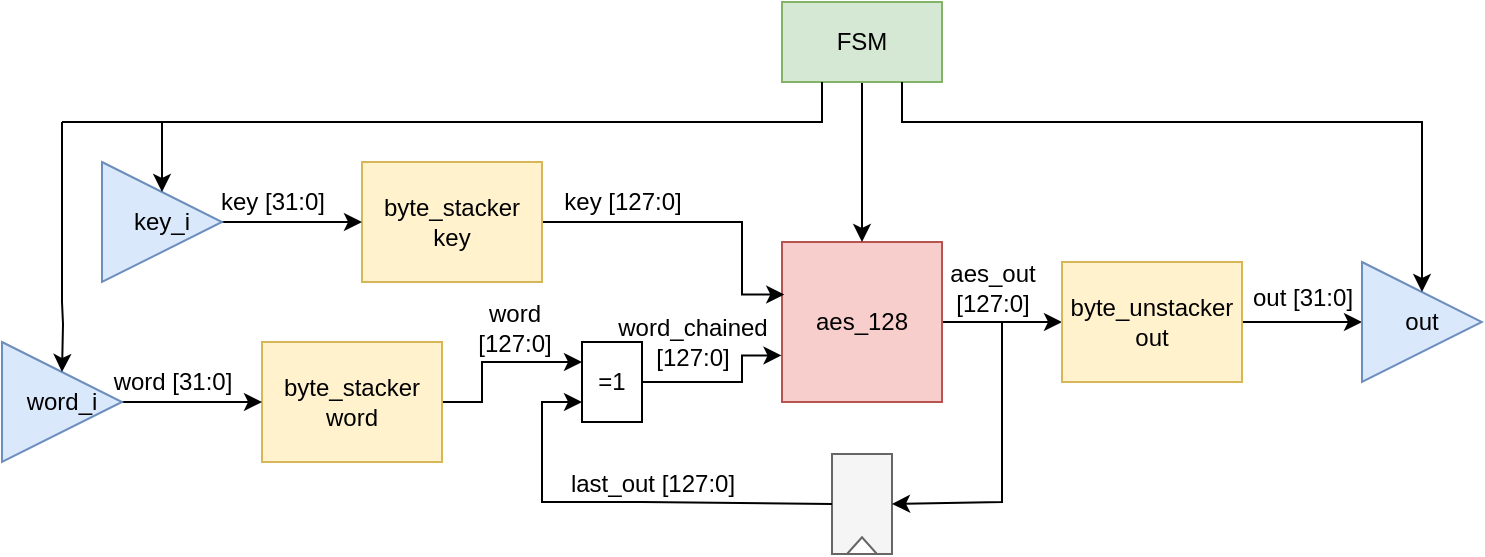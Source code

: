 <mxfile version="20.2.0" type="device"><diagram id="cbPLOwQLAhEIxyICOQtN" name="Page-1"><mxGraphModel dx="982" dy="543" grid="1" gridSize="10" guides="1" tooltips="1" connect="1" arrows="1" fold="1" page="1" pageScale="1" pageWidth="827" pageHeight="1169" math="0" shadow="0"><root><mxCell id="0"/><mxCell id="1" parent="0"/><mxCell id="SgAXbenAV0-4lwXJKQor-26" value="" style="edgeStyle=orthogonalEdgeStyle;rounded=0;orthogonalLoop=1;jettySize=auto;html=1;entryX=0;entryY=0.5;entryDx=0;entryDy=0;" parent="1" source="SgAXbenAV0-4lwXJKQor-1" target="SgAXbenAV0-4lwXJKQor-28" edge="1"><mxGeometry relative="1" as="geometry"><mxPoint x="530" y="500" as="targetPoint"/></mxGeometry></mxCell><mxCell id="SgAXbenAV0-4lwXJKQor-1" value="aes_128" style="rounded=0;whiteSpace=wrap;html=1;fillColor=#f8cecc;strokeColor=#b85450;" parent="1" vertex="1"><mxGeometry x="400" y="460" width="80" height="80" as="geometry"/></mxCell><mxCell id="SgAXbenAV0-4lwXJKQor-4" value="" style="edgeStyle=orthogonalEdgeStyle;rounded=0;orthogonalLoop=1;jettySize=auto;html=1;entryX=0.014;entryY=0.328;entryDx=0;entryDy=0;entryPerimeter=0;exitX=1;exitY=0.5;exitDx=0;exitDy=0;" parent="1" source="SgAXbenAV0-4lwXJKQor-8" target="SgAXbenAV0-4lwXJKQor-1" edge="1"><mxGeometry relative="1" as="geometry"><mxPoint x="380" y="480" as="targetPoint"/><mxPoint x="360" y="450" as="sourcePoint"/><Array as="points"><mxPoint x="380" y="450"/><mxPoint x="380" y="486"/></Array></mxGeometry></mxCell><mxCell id="SgAXbenAV0-4lwXJKQor-8" value="byte_stacker key" style="rounded=0;whiteSpace=wrap;html=1;fillColor=#fff2cc;strokeColor=#d6b656;" parent="1" vertex="1"><mxGeometry x="190" y="420" width="90" height="60" as="geometry"/></mxCell><mxCell id="SgAXbenAV0-4lwXJKQor-14" value="" style="edgeStyle=orthogonalEdgeStyle;rounded=0;orthogonalLoop=1;jettySize=auto;html=1;entryX=0;entryY=0.25;entryDx=0;entryDy=0;" parent="1" source="SgAXbenAV0-4lwXJKQor-9" target="A_sIEahZJqi15oN8YQ3Y-8" edge="1"><mxGeometry relative="1" as="geometry"><mxPoint x="290" y="550" as="targetPoint"/><Array as="points"><mxPoint x="250" y="540"/><mxPoint x="250" y="520"/></Array></mxGeometry></mxCell><mxCell id="SgAXbenAV0-4lwXJKQor-9" value="byte_stacker word" style="rounded=0;whiteSpace=wrap;html=1;fillColor=#fff2cc;strokeColor=#d6b656;" parent="1" vertex="1"><mxGeometry x="140" y="510" width="90" height="60" as="geometry"/></mxCell><mxCell id="SgAXbenAV0-4lwXJKQor-18" value="" style="edgeStyle=orthogonalEdgeStyle;rounded=0;orthogonalLoop=1;jettySize=auto;html=1;" parent="1" source="SgAXbenAV0-4lwXJKQor-16" target="SgAXbenAV0-4lwXJKQor-8" edge="1"><mxGeometry relative="1" as="geometry"/></mxCell><mxCell id="SgAXbenAV0-4lwXJKQor-16" value="key_i" style="triangle;whiteSpace=wrap;html=1;fillColor=#dae8fc;strokeColor=#6c8ebf;" parent="1" vertex="1"><mxGeometry x="60" y="420" width="60" height="60" as="geometry"/></mxCell><mxCell id="SgAXbenAV0-4lwXJKQor-19" value="" style="edgeStyle=orthogonalEdgeStyle;rounded=0;orthogonalLoop=1;jettySize=auto;html=1;" parent="1" source="SgAXbenAV0-4lwXJKQor-17" target="SgAXbenAV0-4lwXJKQor-9" edge="1"><mxGeometry relative="1" as="geometry"/></mxCell><mxCell id="SgAXbenAV0-4lwXJKQor-17" value="word_i" style="triangle;whiteSpace=wrap;html=1;fillColor=#dae8fc;strokeColor=#6c8ebf;" parent="1" vertex="1"><mxGeometry x="10" y="510" width="60" height="60" as="geometry"/></mxCell><mxCell id="SgAXbenAV0-4lwXJKQor-20" value="key [31:0]" style="text;html=1;align=center;verticalAlign=middle;resizable=0;points=[];autosize=1;strokeColor=none;fillColor=none;" parent="1" vertex="1"><mxGeometry x="110" y="430" width="70" height="20" as="geometry"/></mxCell><mxCell id="SgAXbenAV0-4lwXJKQor-23" value="word [31:0]" style="text;html=1;align=center;verticalAlign=middle;resizable=0;points=[];autosize=1;strokeColor=none;fillColor=none;" parent="1" vertex="1"><mxGeometry x="55" y="515" width="80" height="30" as="geometry"/></mxCell><mxCell id="SgAXbenAV0-4lwXJKQor-27" value="&lt;div&gt;aes_out&lt;/div&gt;&lt;div&gt;[127:0]&lt;/div&gt;" style="text;html=1;align=center;verticalAlign=middle;resizable=0;points=[];autosize=1;strokeColor=none;fillColor=none;" parent="1" vertex="1"><mxGeometry x="470" y="463" width="70" height="40" as="geometry"/></mxCell><mxCell id="SgAXbenAV0-4lwXJKQor-31" value="" style="edgeStyle=orthogonalEdgeStyle;rounded=0;orthogonalLoop=1;jettySize=auto;html=1;" parent="1" source="SgAXbenAV0-4lwXJKQor-28" target="SgAXbenAV0-4lwXJKQor-30" edge="1"><mxGeometry relative="1" as="geometry"/></mxCell><mxCell id="SgAXbenAV0-4lwXJKQor-28" value="byte_unstacker out" style="rounded=0;whiteSpace=wrap;html=1;fillColor=#fff2cc;strokeColor=#d6b656;" parent="1" vertex="1"><mxGeometry x="540" y="470" width="90" height="60" as="geometry"/></mxCell><mxCell id="SgAXbenAV0-4lwXJKQor-30" value="out" style="triangle;whiteSpace=wrap;html=1;fillColor=#dae8fc;strokeColor=#6c8ebf;" parent="1" vertex="1"><mxGeometry x="690" y="470" width="60" height="60" as="geometry"/></mxCell><mxCell id="SgAXbenAV0-4lwXJKQor-32" value="out [31:0]" style="text;html=1;align=center;verticalAlign=middle;resizable=0;points=[];autosize=1;strokeColor=none;fillColor=none;" parent="1" vertex="1"><mxGeometry x="625" y="473" width="70" height="30" as="geometry"/></mxCell><mxCell id="SgAXbenAV0-4lwXJKQor-37" value="" style="edgeStyle=orthogonalEdgeStyle;rounded=0;orthogonalLoop=1;jettySize=auto;html=1;" parent="1" source="SgAXbenAV0-4lwXJKQor-35" target="SgAXbenAV0-4lwXJKQor-1" edge="1"><mxGeometry relative="1" as="geometry"/></mxCell><mxCell id="SgAXbenAV0-4lwXJKQor-35" value="FSM" style="rounded=0;whiteSpace=wrap;html=1;fillColor=#d5e8d4;strokeColor=#82b366;" parent="1" vertex="1"><mxGeometry x="400" y="340" width="80" height="40" as="geometry"/></mxCell><mxCell id="SgAXbenAV0-4lwXJKQor-36" value="" style="endArrow=classic;html=1;rounded=0;entryX=0.5;entryY=0;entryDx=0;entryDy=0;exitX=0.75;exitY=1;exitDx=0;exitDy=0;edgeStyle=orthogonalEdgeStyle;" parent="1" source="SgAXbenAV0-4lwXJKQor-35" target="SgAXbenAV0-4lwXJKQor-30" edge="1"><mxGeometry width="50" height="50" relative="1" as="geometry"><mxPoint x="650" y="430" as="sourcePoint"/><mxPoint x="700" y="380" as="targetPoint"/><Array as="points"><mxPoint x="460" y="400"/><mxPoint x="720" y="400"/></Array></mxGeometry></mxCell><mxCell id="SgAXbenAV0-4lwXJKQor-38" value="" style="endArrow=classic;html=1;rounded=0;exitX=0.25;exitY=1;exitDx=0;exitDy=0;entryX=0.5;entryY=0;entryDx=0;entryDy=0;edgeStyle=orthogonalEdgeStyle;" parent="1" source="SgAXbenAV0-4lwXJKQor-35" target="SgAXbenAV0-4lwXJKQor-16" edge="1"><mxGeometry width="50" height="50" relative="1" as="geometry"><mxPoint x="190" y="360" as="sourcePoint"/><mxPoint x="240" y="310" as="targetPoint"/><Array as="points"><mxPoint x="420" y="400"/><mxPoint x="90" y="400"/></Array></mxGeometry></mxCell><mxCell id="SgAXbenAV0-4lwXJKQor-39" value="" style="endArrow=classic;html=1;rounded=0;entryX=0.5;entryY=0;entryDx=0;entryDy=0;edgeStyle=orthogonalEdgeStyle;" parent="1" target="SgAXbenAV0-4lwXJKQor-17" edge="1"><mxGeometry width="50" height="50" relative="1" as="geometry"><mxPoint x="40" y="490" as="sourcePoint"/><mxPoint x="220" y="270" as="targetPoint"/></mxGeometry></mxCell><mxCell id="SgAXbenAV0-4lwXJKQor-40" value="" style="endArrow=none;html=1;rounded=0;" parent="1" edge="1"><mxGeometry width="50" height="50" relative="1" as="geometry"><mxPoint x="40" y="490" as="sourcePoint"/><mxPoint x="40" y="400" as="targetPoint"/></mxGeometry></mxCell><mxCell id="SgAXbenAV0-4lwXJKQor-41" value="" style="endArrow=none;html=1;rounded=0;" parent="1" edge="1"><mxGeometry width="50" height="50" relative="1" as="geometry"><mxPoint x="40" y="400" as="sourcePoint"/><mxPoint x="90" y="400" as="targetPoint"/></mxGeometry></mxCell><mxCell id="A_sIEahZJqi15oN8YQ3Y-2" value="" style="group" vertex="1" connectable="0" parent="1"><mxGeometry x="425" y="566" width="30" height="50" as="geometry"/></mxCell><mxCell id="A_sIEahZJqi15oN8YQ3Y-3" value="" style="rounded=0;whiteSpace=wrap;html=1;fillColor=#f5f5f5;fontColor=#333333;strokeColor=#666666;" vertex="1" parent="A_sIEahZJqi15oN8YQ3Y-2"><mxGeometry width="30" height="50" as="geometry"/></mxCell><mxCell id="A_sIEahZJqi15oN8YQ3Y-4" value="" style="triangle;whiteSpace=wrap;html=1;direction=north;strokeColor=#666666;" vertex="1" parent="A_sIEahZJqi15oN8YQ3Y-2"><mxGeometry x="7.5" y="41.667" width="15" height="8.333" as="geometry"/></mxCell><mxCell id="A_sIEahZJqi15oN8YQ3Y-8" value="=1" style="rounded=0;whiteSpace=wrap;html=1;" vertex="1" parent="1"><mxGeometry x="300" y="510" width="30" height="40" as="geometry"/></mxCell><mxCell id="A_sIEahZJqi15oN8YQ3Y-10" value="" style="edgeStyle=orthogonalEdgeStyle;rounded=0;orthogonalLoop=1;jettySize=auto;html=1;entryX=-0.003;entryY=0.709;entryDx=0;entryDy=0;entryPerimeter=0;exitX=1;exitY=0.5;exitDx=0;exitDy=0;" edge="1" parent="1" source="A_sIEahZJqi15oN8YQ3Y-8" target="SgAXbenAV0-4lwXJKQor-1"><mxGeometry relative="1" as="geometry"><mxPoint x="411.12" y="496.24" as="targetPoint"/><mxPoint x="370" y="460" as="sourcePoint"/><Array as="points"><mxPoint x="380" y="530"/><mxPoint x="380" y="517"/></Array></mxGeometry></mxCell><mxCell id="A_sIEahZJqi15oN8YQ3Y-15" value="&lt;div&gt;word&lt;/div&gt;&lt;div&gt;[127:0]&lt;/div&gt;" style="text;html=1;align=center;verticalAlign=middle;resizable=0;points=[];autosize=1;strokeColor=none;fillColor=none;" vertex="1" parent="1"><mxGeometry x="236" y="483" width="60" height="40" as="geometry"/></mxCell><mxCell id="A_sIEahZJqi15oN8YQ3Y-16" value="key [127:0]" style="text;html=1;align=center;verticalAlign=middle;resizable=0;points=[];autosize=1;strokeColor=none;fillColor=none;" vertex="1" parent="1"><mxGeometry x="280" y="425" width="80" height="30" as="geometry"/></mxCell><mxCell id="A_sIEahZJqi15oN8YQ3Y-17" value="" style="endArrow=classic;html=1;rounded=0;entryX=1;entryY=0.5;entryDx=0;entryDy=0;" edge="1" parent="1" target="A_sIEahZJqi15oN8YQ3Y-3"><mxGeometry width="50" height="50" relative="1" as="geometry"><mxPoint x="510" y="500" as="sourcePoint"/><mxPoint x="530" y="560" as="targetPoint"/><Array as="points"><mxPoint x="510" y="590"/></Array></mxGeometry></mxCell><mxCell id="A_sIEahZJqi15oN8YQ3Y-18" value="" style="endArrow=classic;html=1;rounded=0;exitX=0;exitY=0.5;exitDx=0;exitDy=0;entryX=0;entryY=0.75;entryDx=0;entryDy=0;" edge="1" parent="1" source="A_sIEahZJqi15oN8YQ3Y-3" target="A_sIEahZJqi15oN8YQ3Y-8"><mxGeometry width="50" height="50" relative="1" as="geometry"><mxPoint x="270" y="630" as="sourcePoint"/><mxPoint x="320" y="580" as="targetPoint"/><Array as="points"><mxPoint x="330" y="590"/><mxPoint x="280" y="590"/><mxPoint x="280" y="540"/></Array></mxGeometry></mxCell><mxCell id="A_sIEahZJqi15oN8YQ3Y-19" value="&lt;div&gt;last_out [127:0]&lt;/div&gt;" style="text;html=1;align=center;verticalAlign=middle;resizable=0;points=[];autosize=1;strokeColor=none;fillColor=none;" vertex="1" parent="1"><mxGeometry x="280" y="566" width="110" height="30" as="geometry"/></mxCell><mxCell id="A_sIEahZJqi15oN8YQ3Y-20" value="&lt;div&gt;word_chained&lt;/div&gt;&lt;div&gt;[127:0]&lt;/div&gt;" style="text;html=1;align=center;verticalAlign=middle;resizable=0;points=[];autosize=1;strokeColor=none;fillColor=none;" vertex="1" parent="1"><mxGeometry x="305" y="490" width="100" height="40" as="geometry"/></mxCell></root></mxGraphModel></diagram></mxfile>